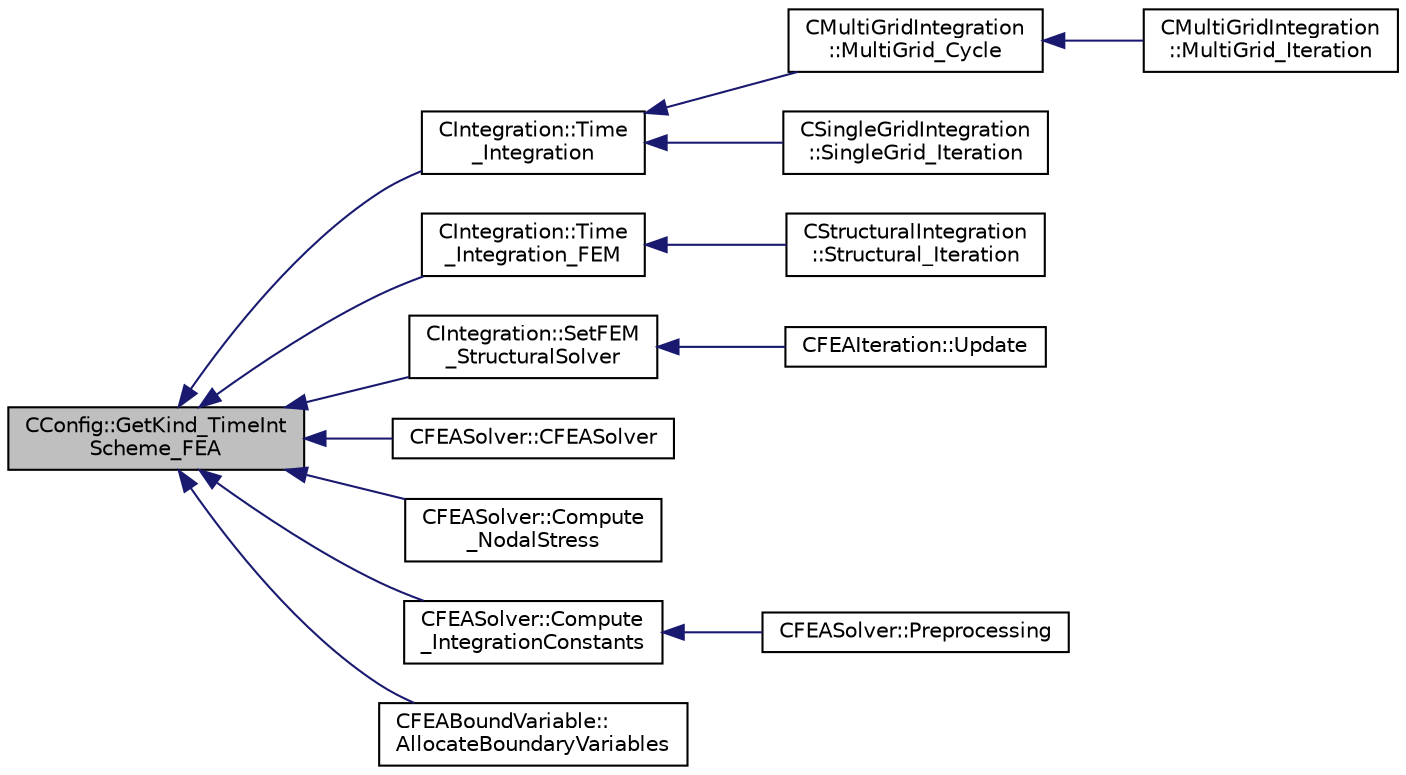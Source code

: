digraph "CConfig::GetKind_TimeIntScheme_FEA"
{
  edge [fontname="Helvetica",fontsize="10",labelfontname="Helvetica",labelfontsize="10"];
  node [fontname="Helvetica",fontsize="10",shape=record];
  rankdir="LR";
  Node5637 [label="CConfig::GetKind_TimeInt\lScheme_FEA",height=0.2,width=0.4,color="black", fillcolor="grey75", style="filled", fontcolor="black"];
  Node5637 -> Node5638 [dir="back",color="midnightblue",fontsize="10",style="solid",fontname="Helvetica"];
  Node5638 [label="CIntegration::Time\l_Integration",height=0.2,width=0.4,color="black", fillcolor="white", style="filled",URL="$class_c_integration.html#ab4b240c65d2880d2329b1325e99c9a26",tooltip="Do the time integration (explicit or implicit) of the numerical system. "];
  Node5638 -> Node5639 [dir="back",color="midnightblue",fontsize="10",style="solid",fontname="Helvetica"];
  Node5639 [label="CMultiGridIntegration\l::MultiGrid_Cycle",height=0.2,width=0.4,color="black", fillcolor="white", style="filled",URL="$class_c_multi_grid_integration.html#aa9a52a00a3417c465307ae6aea035f41",tooltip="Perform a Full-Approximation Storage (FAS) Multigrid. "];
  Node5639 -> Node5640 [dir="back",color="midnightblue",fontsize="10",style="solid",fontname="Helvetica"];
  Node5640 [label="CMultiGridIntegration\l::MultiGrid_Iteration",height=0.2,width=0.4,color="black", fillcolor="white", style="filled",URL="$class_c_multi_grid_integration.html#af0b4014222a37402257b735d2ca32a81",tooltip="This subroutine calls the MultiGrid_Cycle and also prepare the multigrid levels and the monitoring..."];
  Node5638 -> Node5641 [dir="back",color="midnightblue",fontsize="10",style="solid",fontname="Helvetica"];
  Node5641 [label="CSingleGridIntegration\l::SingleGrid_Iteration",height=0.2,width=0.4,color="black", fillcolor="white", style="filled",URL="$class_c_single_grid_integration.html#a0f1aacf74dd7f72e9459f9631d9030ad",tooltip="Do the numerical integration (implicit) of the turbulence solver. "];
  Node5637 -> Node5642 [dir="back",color="midnightblue",fontsize="10",style="solid",fontname="Helvetica"];
  Node5642 [label="CIntegration::Time\l_Integration_FEM",height=0.2,width=0.4,color="black", fillcolor="white", style="filled",URL="$class_c_integration.html#a4ac7acdec8fdf941a4efc90b3f82a68c",tooltip="Do the time integration (explicit or implicit) of the numerical system on a FEM framework. "];
  Node5642 -> Node5643 [dir="back",color="midnightblue",fontsize="10",style="solid",fontname="Helvetica"];
  Node5643 [label="CStructuralIntegration\l::Structural_Iteration",height=0.2,width=0.4,color="black", fillcolor="white", style="filled",URL="$class_c_structural_integration.html#a4ead61d285b14be8d0f78ab1bd238c5a",tooltip="Do the numerical integration (implicit) of the structural solver. "];
  Node5637 -> Node5644 [dir="back",color="midnightblue",fontsize="10",style="solid",fontname="Helvetica"];
  Node5644 [label="CIntegration::SetFEM\l_StructuralSolver",height=0.2,width=0.4,color="black", fillcolor="white", style="filled",URL="$class_c_integration.html#a4d86dc638a56058045a2f6168473cbce",tooltip="Save the structural solution at different time steps. "];
  Node5644 -> Node5645 [dir="back",color="midnightblue",fontsize="10",style="solid",fontname="Helvetica"];
  Node5645 [label="CFEAIteration::Update",height=0.2,width=0.4,color="black", fillcolor="white", style="filled",URL="$class_c_f_e_a_iteration.html#a333fe2537a8cfe7e3791a004f4d9fe83",tooltip="Updates the containers for the FEM system. "];
  Node5637 -> Node5646 [dir="back",color="midnightblue",fontsize="10",style="solid",fontname="Helvetica"];
  Node5646 [label="CFEASolver::CFEASolver",height=0.2,width=0.4,color="black", fillcolor="white", style="filled",URL="$class_c_f_e_a_solver.html#a1d4c7d17d9c7143d3079fc78fae1599d"];
  Node5637 -> Node5647 [dir="back",color="midnightblue",fontsize="10",style="solid",fontname="Helvetica"];
  Node5647 [label="CFEASolver::Compute\l_NodalStress",height=0.2,width=0.4,color="black", fillcolor="white", style="filled",URL="$class_c_f_e_a_solver.html#a62ca6eda046cfa13437ce136aa27dfee",tooltip="Compute the stress at the nodes for output purposes. "];
  Node5637 -> Node5648 [dir="back",color="midnightblue",fontsize="10",style="solid",fontname="Helvetica"];
  Node5648 [label="CFEASolver::Compute\l_IntegrationConstants",height=0.2,width=0.4,color="black", fillcolor="white", style="filled",URL="$class_c_f_e_a_solver.html#ae8684571d6c73d6f1598896d06c24f4e",tooltip="A virtual member. "];
  Node5648 -> Node5649 [dir="back",color="midnightblue",fontsize="10",style="solid",fontname="Helvetica"];
  Node5649 [label="CFEASolver::Preprocessing",height=0.2,width=0.4,color="black", fillcolor="white", style="filled",URL="$class_c_f_e_a_solver.html#a2171424e52ccd32f17bcbd4972b1fe15",tooltip="Set residuals to zero. "];
  Node5637 -> Node5650 [dir="back",color="midnightblue",fontsize="10",style="solid",fontname="Helvetica"];
  Node5650 [label="CFEABoundVariable::\lAllocateBoundaryVariables",height=0.2,width=0.4,color="black", fillcolor="white", style="filled",URL="$class_c_f_e_a_bound_variable.html#a71f03a67df03a2631e2d2231bc58d5ab",tooltip="Allocate member variables for points marked as vertex (via \"Set_isVertex\"). "];
}
